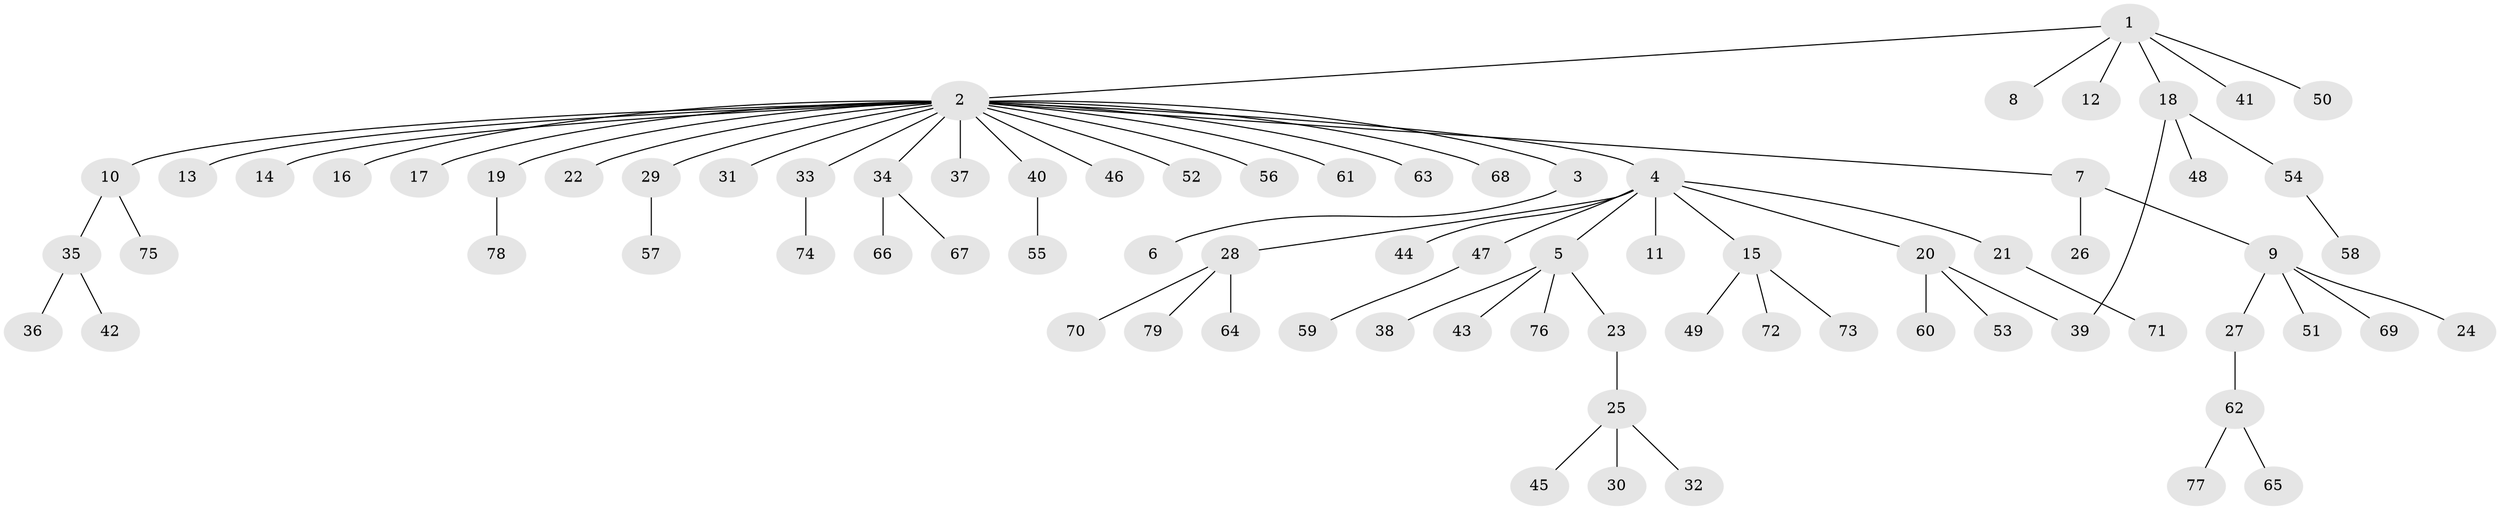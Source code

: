 // coarse degree distribution, {8: 0.01694915254237288, 22: 0.01694915254237288, 1: 0.7288135593220338, 11: 0.01694915254237288, 4: 0.03389830508474576, 2: 0.11864406779661017, 3: 0.06779661016949153}
// Generated by graph-tools (version 1.1) at 2025/41/03/06/25 10:41:47]
// undirected, 79 vertices, 79 edges
graph export_dot {
graph [start="1"]
  node [color=gray90,style=filled];
  1;
  2;
  3;
  4;
  5;
  6;
  7;
  8;
  9;
  10;
  11;
  12;
  13;
  14;
  15;
  16;
  17;
  18;
  19;
  20;
  21;
  22;
  23;
  24;
  25;
  26;
  27;
  28;
  29;
  30;
  31;
  32;
  33;
  34;
  35;
  36;
  37;
  38;
  39;
  40;
  41;
  42;
  43;
  44;
  45;
  46;
  47;
  48;
  49;
  50;
  51;
  52;
  53;
  54;
  55;
  56;
  57;
  58;
  59;
  60;
  61;
  62;
  63;
  64;
  65;
  66;
  67;
  68;
  69;
  70;
  71;
  72;
  73;
  74;
  75;
  76;
  77;
  78;
  79;
  1 -- 2;
  1 -- 8;
  1 -- 12;
  1 -- 18;
  1 -- 41;
  1 -- 50;
  2 -- 3;
  2 -- 4;
  2 -- 7;
  2 -- 10;
  2 -- 13;
  2 -- 14;
  2 -- 16;
  2 -- 17;
  2 -- 19;
  2 -- 22;
  2 -- 29;
  2 -- 31;
  2 -- 33;
  2 -- 34;
  2 -- 37;
  2 -- 40;
  2 -- 46;
  2 -- 52;
  2 -- 56;
  2 -- 61;
  2 -- 63;
  2 -- 68;
  3 -- 6;
  4 -- 5;
  4 -- 11;
  4 -- 15;
  4 -- 20;
  4 -- 21;
  4 -- 28;
  4 -- 44;
  4 -- 47;
  5 -- 23;
  5 -- 38;
  5 -- 43;
  5 -- 76;
  7 -- 9;
  7 -- 26;
  9 -- 24;
  9 -- 27;
  9 -- 51;
  9 -- 69;
  10 -- 35;
  10 -- 75;
  15 -- 49;
  15 -- 72;
  15 -- 73;
  18 -- 39;
  18 -- 48;
  18 -- 54;
  19 -- 78;
  20 -- 39;
  20 -- 53;
  20 -- 60;
  21 -- 71;
  23 -- 25;
  25 -- 30;
  25 -- 32;
  25 -- 45;
  27 -- 62;
  28 -- 64;
  28 -- 70;
  28 -- 79;
  29 -- 57;
  33 -- 74;
  34 -- 66;
  34 -- 67;
  35 -- 36;
  35 -- 42;
  40 -- 55;
  47 -- 59;
  54 -- 58;
  62 -- 65;
  62 -- 77;
}
